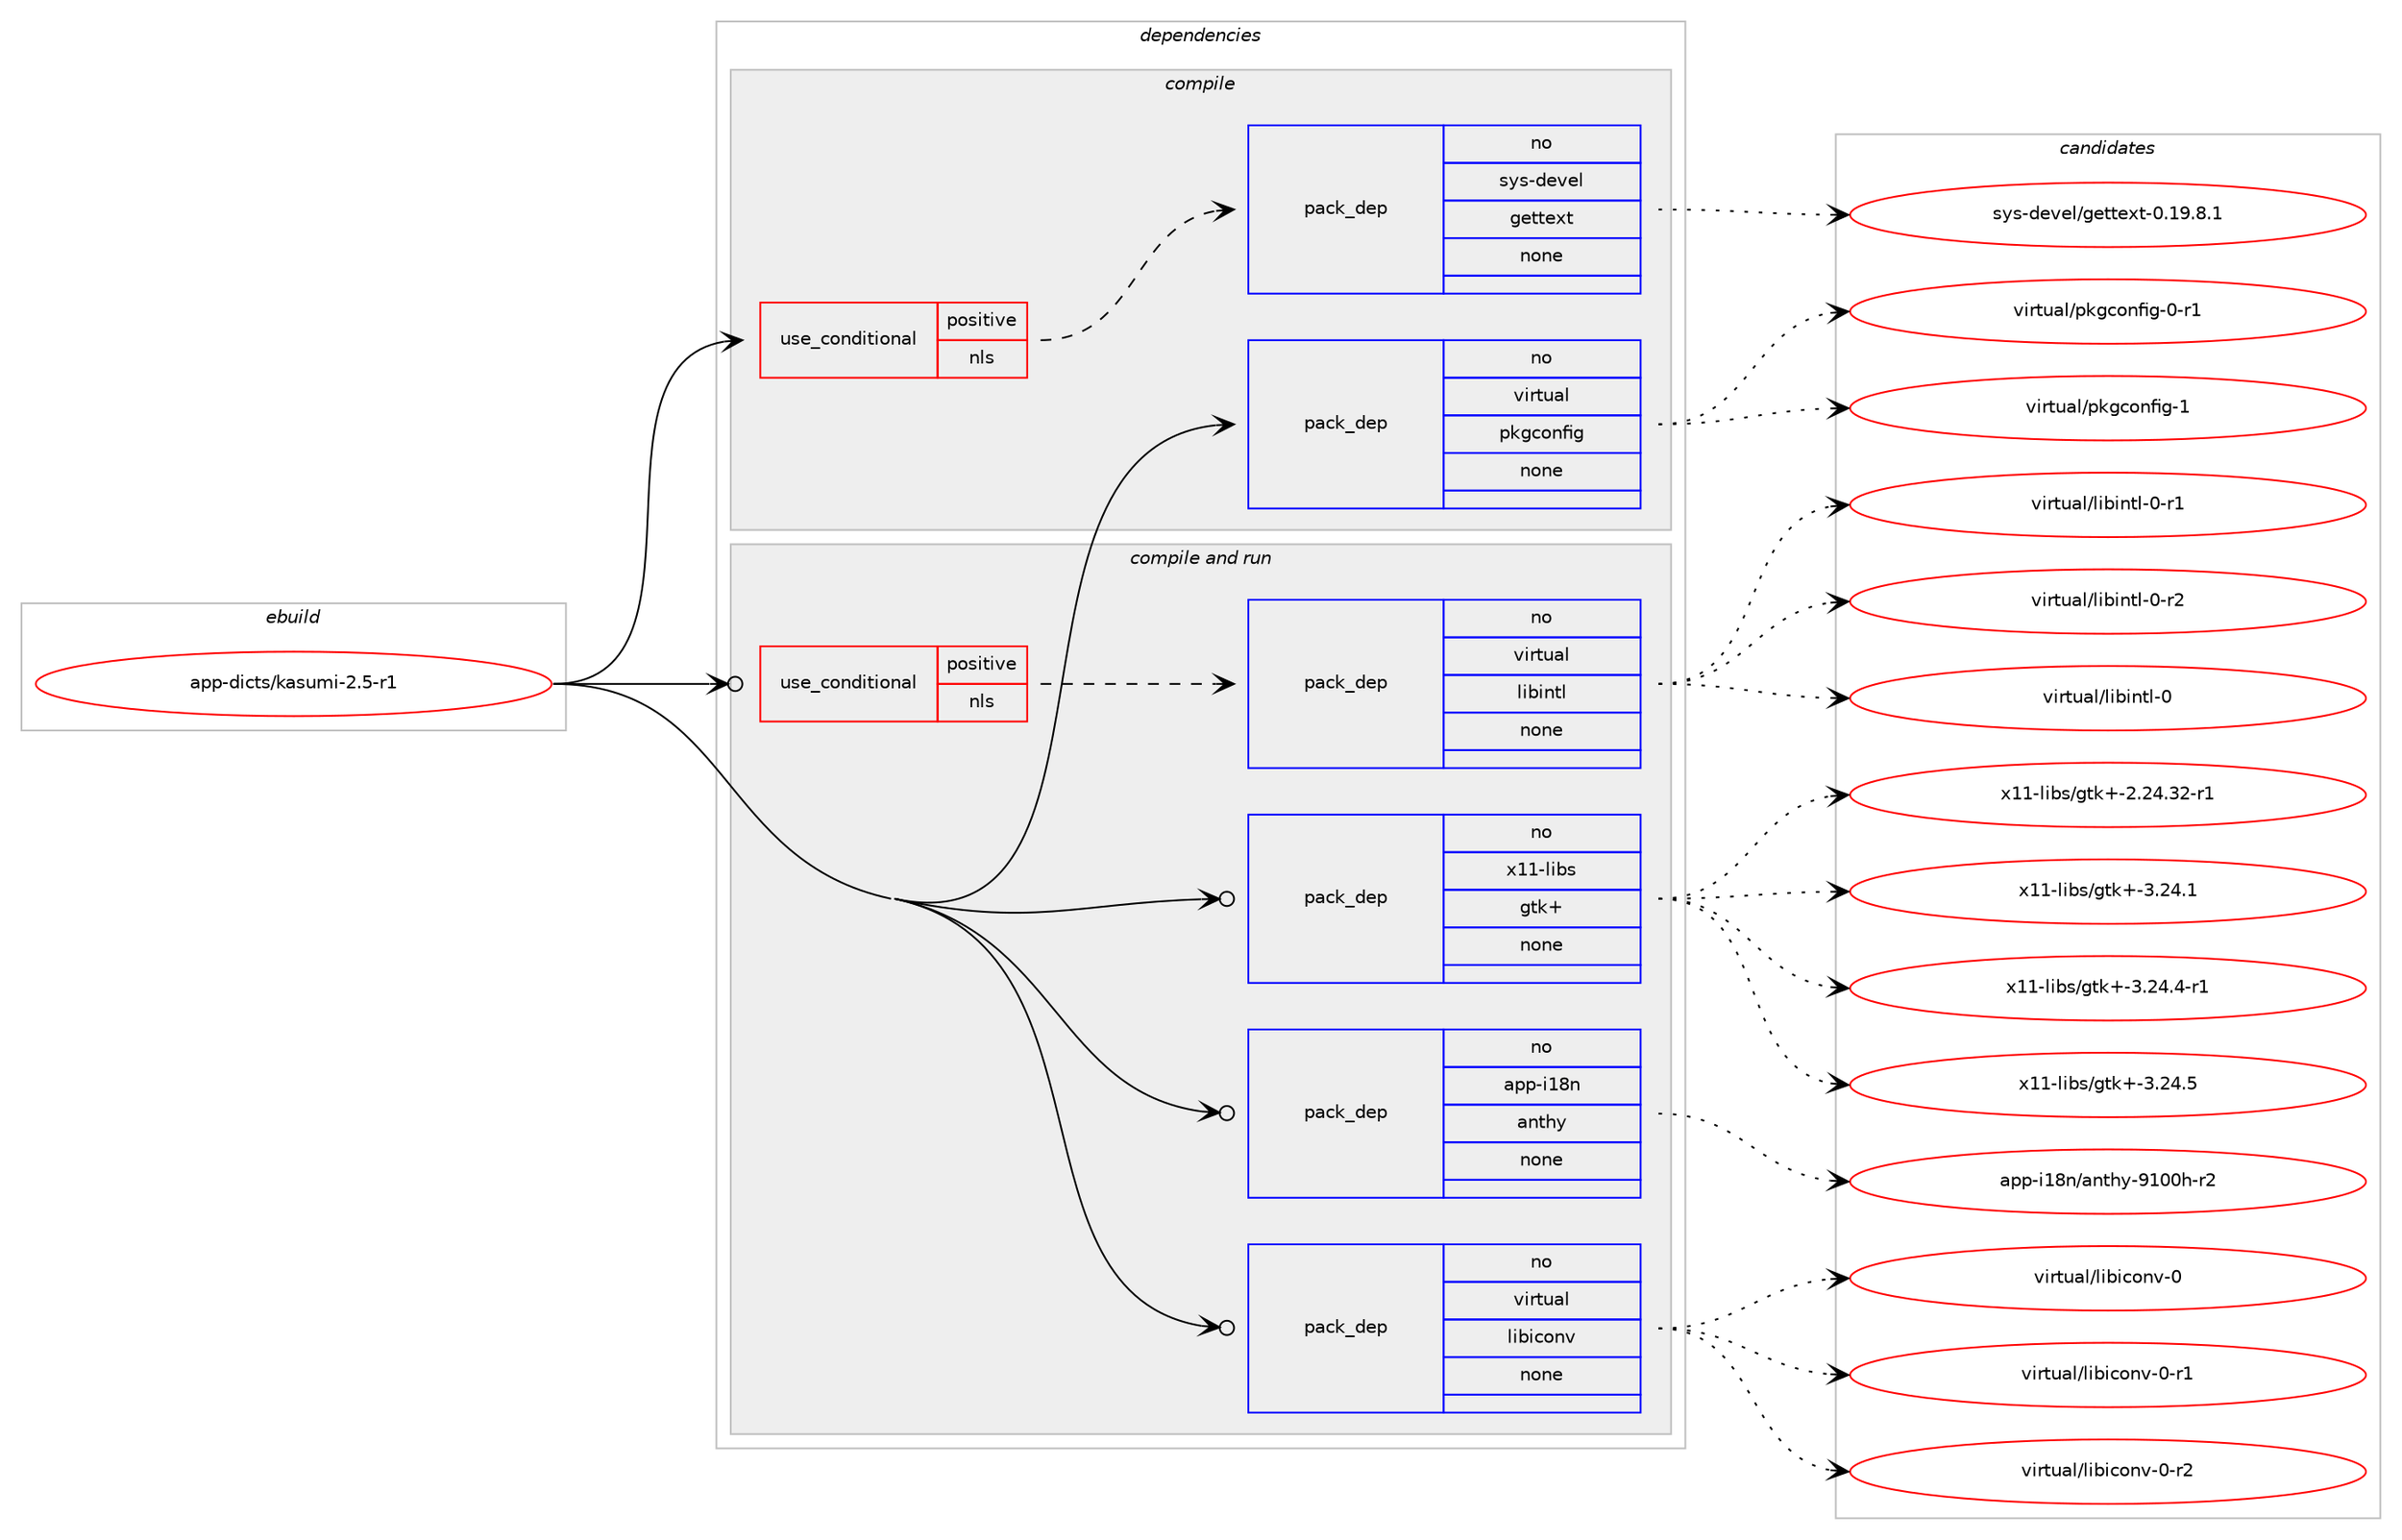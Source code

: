 digraph prolog {

# *************
# Graph options
# *************

newrank=true;
concentrate=true;
compound=true;
graph [rankdir=LR,fontname=Helvetica,fontsize=10,ranksep=1.5];#, ranksep=2.5, nodesep=0.2];
edge  [arrowhead=vee];
node  [fontname=Helvetica,fontsize=10];

# **********
# The ebuild
# **********

subgraph cluster_leftcol {
color=gray;
rank=same;
label=<<i>ebuild</i>>;
id [label="app-dicts/kasumi-2.5-r1", color=red, width=4, href="../app-dicts/kasumi-2.5-r1.svg"];
}

# ****************
# The dependencies
# ****************

subgraph cluster_midcol {
color=gray;
label=<<i>dependencies</i>>;
subgraph cluster_compile {
fillcolor="#eeeeee";
style=filled;
label=<<i>compile</i>>;
subgraph cond348061 {
dependency1277468 [label=<<TABLE BORDER="0" CELLBORDER="1" CELLSPACING="0" CELLPADDING="4"><TR><TD ROWSPAN="3" CELLPADDING="10">use_conditional</TD></TR><TR><TD>positive</TD></TR><TR><TD>nls</TD></TR></TABLE>>, shape=none, color=red];
subgraph pack909548 {
dependency1277469 [label=<<TABLE BORDER="0" CELLBORDER="1" CELLSPACING="0" CELLPADDING="4" WIDTH="220"><TR><TD ROWSPAN="6" CELLPADDING="30">pack_dep</TD></TR><TR><TD WIDTH="110">no</TD></TR><TR><TD>sys-devel</TD></TR><TR><TD>gettext</TD></TR><TR><TD>none</TD></TR><TR><TD></TD></TR></TABLE>>, shape=none, color=blue];
}
dependency1277468:e -> dependency1277469:w [weight=20,style="dashed",arrowhead="vee"];
}
id:e -> dependency1277468:w [weight=20,style="solid",arrowhead="vee"];
subgraph pack909549 {
dependency1277470 [label=<<TABLE BORDER="0" CELLBORDER="1" CELLSPACING="0" CELLPADDING="4" WIDTH="220"><TR><TD ROWSPAN="6" CELLPADDING="30">pack_dep</TD></TR><TR><TD WIDTH="110">no</TD></TR><TR><TD>virtual</TD></TR><TR><TD>pkgconfig</TD></TR><TR><TD>none</TD></TR><TR><TD></TD></TR></TABLE>>, shape=none, color=blue];
}
id:e -> dependency1277470:w [weight=20,style="solid",arrowhead="vee"];
}
subgraph cluster_compileandrun {
fillcolor="#eeeeee";
style=filled;
label=<<i>compile and run</i>>;
subgraph cond348062 {
dependency1277471 [label=<<TABLE BORDER="0" CELLBORDER="1" CELLSPACING="0" CELLPADDING="4"><TR><TD ROWSPAN="3" CELLPADDING="10">use_conditional</TD></TR><TR><TD>positive</TD></TR><TR><TD>nls</TD></TR></TABLE>>, shape=none, color=red];
subgraph pack909550 {
dependency1277472 [label=<<TABLE BORDER="0" CELLBORDER="1" CELLSPACING="0" CELLPADDING="4" WIDTH="220"><TR><TD ROWSPAN="6" CELLPADDING="30">pack_dep</TD></TR><TR><TD WIDTH="110">no</TD></TR><TR><TD>virtual</TD></TR><TR><TD>libintl</TD></TR><TR><TD>none</TD></TR><TR><TD></TD></TR></TABLE>>, shape=none, color=blue];
}
dependency1277471:e -> dependency1277472:w [weight=20,style="dashed",arrowhead="vee"];
}
id:e -> dependency1277471:w [weight=20,style="solid",arrowhead="odotvee"];
subgraph pack909551 {
dependency1277473 [label=<<TABLE BORDER="0" CELLBORDER="1" CELLSPACING="0" CELLPADDING="4" WIDTH="220"><TR><TD ROWSPAN="6" CELLPADDING="30">pack_dep</TD></TR><TR><TD WIDTH="110">no</TD></TR><TR><TD>app-i18n</TD></TR><TR><TD>anthy</TD></TR><TR><TD>none</TD></TR><TR><TD></TD></TR></TABLE>>, shape=none, color=blue];
}
id:e -> dependency1277473:w [weight=20,style="solid",arrowhead="odotvee"];
subgraph pack909552 {
dependency1277474 [label=<<TABLE BORDER="0" CELLBORDER="1" CELLSPACING="0" CELLPADDING="4" WIDTH="220"><TR><TD ROWSPAN="6" CELLPADDING="30">pack_dep</TD></TR><TR><TD WIDTH="110">no</TD></TR><TR><TD>virtual</TD></TR><TR><TD>libiconv</TD></TR><TR><TD>none</TD></TR><TR><TD></TD></TR></TABLE>>, shape=none, color=blue];
}
id:e -> dependency1277474:w [weight=20,style="solid",arrowhead="odotvee"];
subgraph pack909553 {
dependency1277475 [label=<<TABLE BORDER="0" CELLBORDER="1" CELLSPACING="0" CELLPADDING="4" WIDTH="220"><TR><TD ROWSPAN="6" CELLPADDING="30">pack_dep</TD></TR><TR><TD WIDTH="110">no</TD></TR><TR><TD>x11-libs</TD></TR><TR><TD>gtk+</TD></TR><TR><TD>none</TD></TR><TR><TD></TD></TR></TABLE>>, shape=none, color=blue];
}
id:e -> dependency1277475:w [weight=20,style="solid",arrowhead="odotvee"];
}
subgraph cluster_run {
fillcolor="#eeeeee";
style=filled;
label=<<i>run</i>>;
}
}

# **************
# The candidates
# **************

subgraph cluster_choices {
rank=same;
color=gray;
label=<<i>candidates</i>>;

subgraph choice909548 {
color=black;
nodesep=1;
choice1151211154510010111810110847103101116116101120116454846495746564649 [label="sys-devel/gettext-0.19.8.1", color=red, width=4,href="../sys-devel/gettext-0.19.8.1.svg"];
dependency1277469:e -> choice1151211154510010111810110847103101116116101120116454846495746564649:w [style=dotted,weight="100"];
}
subgraph choice909549 {
color=black;
nodesep=1;
choice11810511411611797108471121071039911111010210510345484511449 [label="virtual/pkgconfig-0-r1", color=red, width=4,href="../virtual/pkgconfig-0-r1.svg"];
choice1181051141161179710847112107103991111101021051034549 [label="virtual/pkgconfig-1", color=red, width=4,href="../virtual/pkgconfig-1.svg"];
dependency1277470:e -> choice11810511411611797108471121071039911111010210510345484511449:w [style=dotted,weight="100"];
dependency1277470:e -> choice1181051141161179710847112107103991111101021051034549:w [style=dotted,weight="100"];
}
subgraph choice909550 {
color=black;
nodesep=1;
choice1181051141161179710847108105981051101161084548 [label="virtual/libintl-0", color=red, width=4,href="../virtual/libintl-0.svg"];
choice11810511411611797108471081059810511011610845484511449 [label="virtual/libintl-0-r1", color=red, width=4,href="../virtual/libintl-0-r1.svg"];
choice11810511411611797108471081059810511011610845484511450 [label="virtual/libintl-0-r2", color=red, width=4,href="../virtual/libintl-0-r2.svg"];
dependency1277472:e -> choice1181051141161179710847108105981051101161084548:w [style=dotted,weight="100"];
dependency1277472:e -> choice11810511411611797108471081059810511011610845484511449:w [style=dotted,weight="100"];
dependency1277472:e -> choice11810511411611797108471081059810511011610845484511450:w [style=dotted,weight="100"];
}
subgraph choice909551 {
color=black;
nodesep=1;
choice97112112451054956110479711011610412145574948481044511450 [label="app-i18n/anthy-9100h-r2", color=red, width=4,href="../app-i18n/anthy-9100h-r2.svg"];
dependency1277473:e -> choice97112112451054956110479711011610412145574948481044511450:w [style=dotted,weight="100"];
}
subgraph choice909552 {
color=black;
nodesep=1;
choice118105114116117971084710810598105991111101184548 [label="virtual/libiconv-0", color=red, width=4,href="../virtual/libiconv-0.svg"];
choice1181051141161179710847108105981059911111011845484511449 [label="virtual/libiconv-0-r1", color=red, width=4,href="../virtual/libiconv-0-r1.svg"];
choice1181051141161179710847108105981059911111011845484511450 [label="virtual/libiconv-0-r2", color=red, width=4,href="../virtual/libiconv-0-r2.svg"];
dependency1277474:e -> choice118105114116117971084710810598105991111101184548:w [style=dotted,weight="100"];
dependency1277474:e -> choice1181051141161179710847108105981059911111011845484511449:w [style=dotted,weight="100"];
dependency1277474:e -> choice1181051141161179710847108105981059911111011845484511450:w [style=dotted,weight="100"];
}
subgraph choice909553 {
color=black;
nodesep=1;
choice12049494510810598115471031161074345504650524651504511449 [label="x11-libs/gtk+-2.24.32-r1", color=red, width=4,href="../x11-libs/gtk+-2.24.32-r1.svg"];
choice12049494510810598115471031161074345514650524649 [label="x11-libs/gtk+-3.24.1", color=red, width=4,href="../x11-libs/gtk+-3.24.1.svg"];
choice120494945108105981154710311610743455146505246524511449 [label="x11-libs/gtk+-3.24.4-r1", color=red, width=4,href="../x11-libs/gtk+-3.24.4-r1.svg"];
choice12049494510810598115471031161074345514650524653 [label="x11-libs/gtk+-3.24.5", color=red, width=4,href="../x11-libs/gtk+-3.24.5.svg"];
dependency1277475:e -> choice12049494510810598115471031161074345504650524651504511449:w [style=dotted,weight="100"];
dependency1277475:e -> choice12049494510810598115471031161074345514650524649:w [style=dotted,weight="100"];
dependency1277475:e -> choice120494945108105981154710311610743455146505246524511449:w [style=dotted,weight="100"];
dependency1277475:e -> choice12049494510810598115471031161074345514650524653:w [style=dotted,weight="100"];
}
}

}
